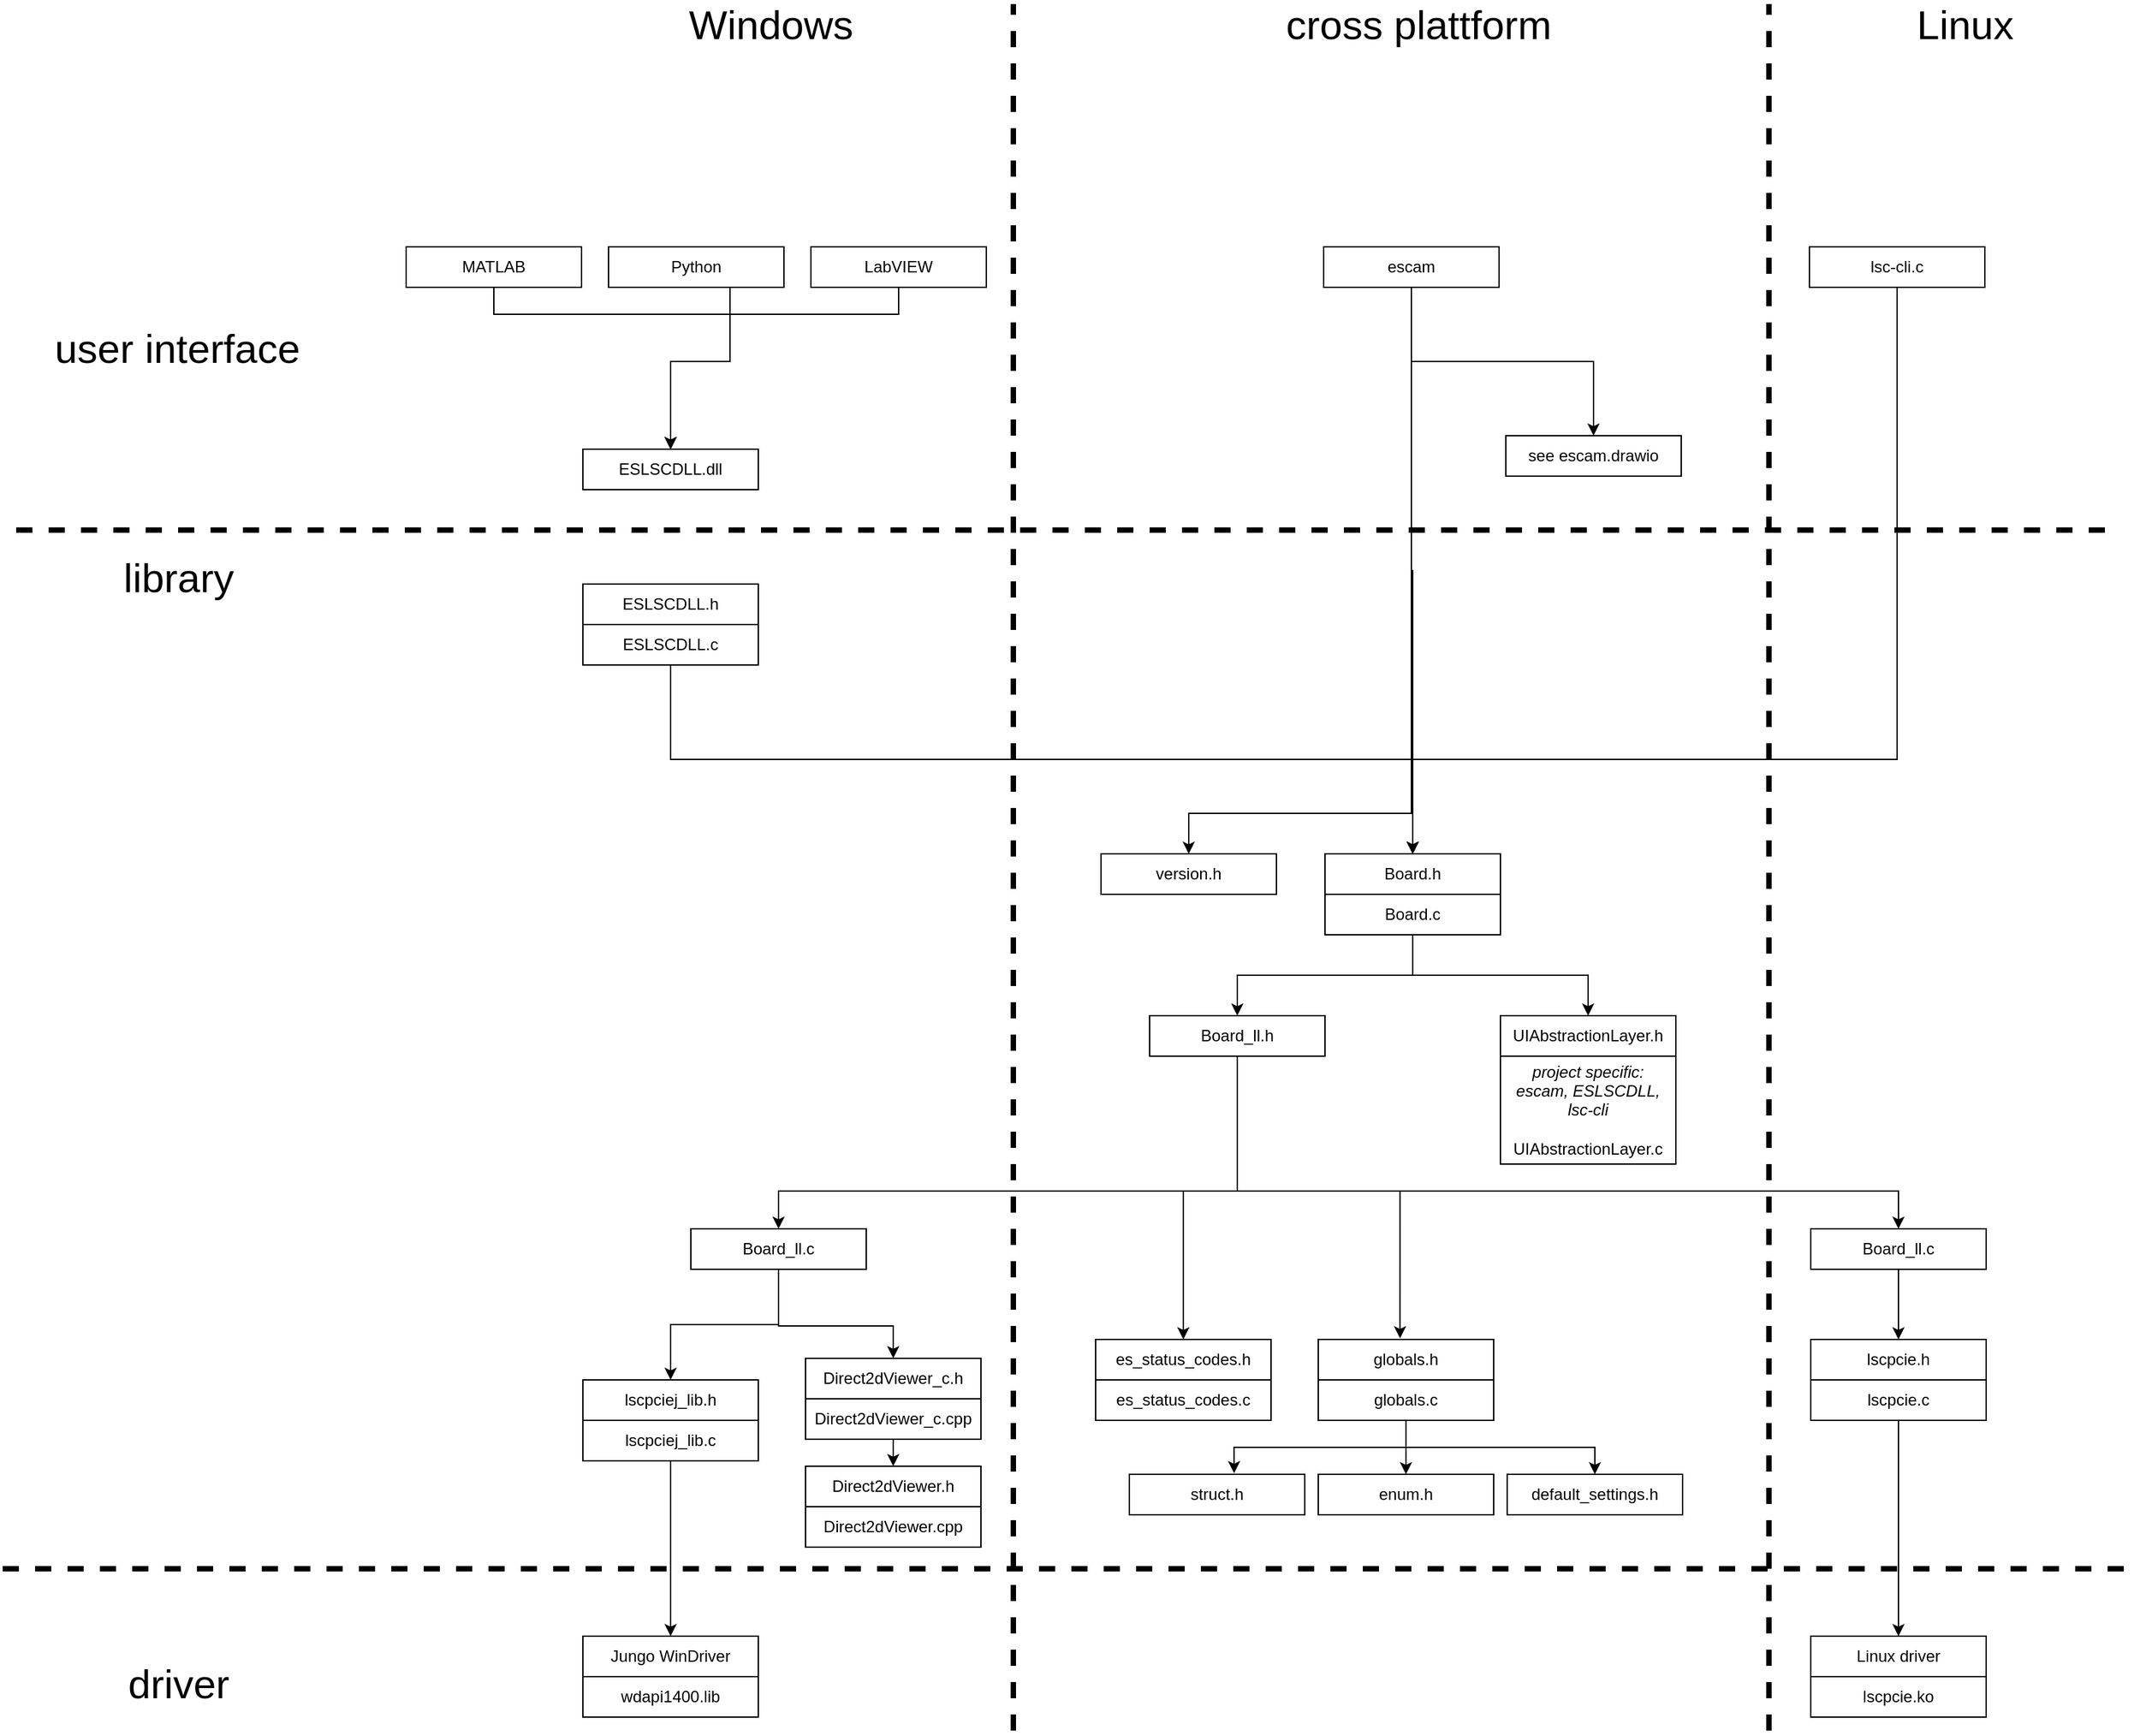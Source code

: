 <mxfile version="21.1.2" type="device">
  <diagram id="tgUKfehqLVmL-b8HQxhW" name="Page-1">
    <mxGraphModel dx="2825" dy="2240" grid="1" gridSize="10" guides="1" tooltips="1" connect="1" arrows="1" fold="1" page="1" pageScale="1" pageWidth="850" pageHeight="1100" math="0" shadow="0">
      <root>
        <mxCell id="0" />
        <mxCell id="1" parent="0" />
        <mxCell id="p_urfczNU5dsdLXzHAFD-1" value="Board.h" style="rounded=0;whiteSpace=wrap;html=1;" parent="1" vertex="1">
          <mxGeometry x="151" y="-450" width="130" height="30" as="geometry" />
        </mxCell>
        <mxCell id="p_urfczNU5dsdLXzHAFD-42" style="edgeStyle=orthogonalEdgeStyle;rounded=0;orthogonalLoop=1;jettySize=auto;html=1;exitX=0.5;exitY=1;exitDx=0;exitDy=0;entryX=0.5;entryY=0;entryDx=0;entryDy=0;" parent="1" source="p_urfczNU5dsdLXzHAFD-6" target="p_urfczNU5dsdLXzHAFD-7" edge="1">
          <mxGeometry relative="1" as="geometry" />
        </mxCell>
        <mxCell id="p_urfczNU5dsdLXzHAFD-52" style="edgeStyle=orthogonalEdgeStyle;rounded=0;orthogonalLoop=1;jettySize=auto;html=1;exitX=0.5;exitY=1;exitDx=0;exitDy=0;entryX=0.5;entryY=0;entryDx=0;entryDy=0;" parent="1" source="p_urfczNU5dsdLXzHAFD-6" target="p_urfczNU5dsdLXzHAFD-30" edge="1">
          <mxGeometry relative="1" as="geometry" />
        </mxCell>
        <mxCell id="p_urfczNU5dsdLXzHAFD-6" value="Board.c" style="rounded=0;whiteSpace=wrap;html=1;" parent="1" vertex="1">
          <mxGeometry x="151" y="-420" width="130" height="30" as="geometry" />
        </mxCell>
        <mxCell id="p_urfczNU5dsdLXzHAFD-85" style="edgeStyle=orthogonalEdgeStyle;rounded=0;orthogonalLoop=1;jettySize=auto;html=1;exitX=0.5;exitY=1;exitDx=0;exitDy=0;entryX=0.5;entryY=0;entryDx=0;entryDy=0;strokeWidth=1;" parent="1" source="p_urfczNU5dsdLXzHAFD-7" target="p_urfczNU5dsdLXzHAFD-9" edge="1">
          <mxGeometry relative="1" as="geometry">
            <Array as="points">
              <mxPoint x="86" y="-200" />
              <mxPoint x="576" y="-200" />
            </Array>
          </mxGeometry>
        </mxCell>
        <mxCell id="p_urfczNU5dsdLXzHAFD-86" style="edgeStyle=orthogonalEdgeStyle;rounded=0;orthogonalLoop=1;jettySize=auto;html=1;exitX=0.5;exitY=1;exitDx=0;exitDy=0;strokeWidth=1;entryX=0.5;entryY=0;entryDx=0;entryDy=0;" parent="1" source="p_urfczNU5dsdLXzHAFD-7" target="p_urfczNU5dsdLXzHAFD-8" edge="1">
          <mxGeometry relative="1" as="geometry">
            <Array as="points">
              <mxPoint x="86" y="-200" />
              <mxPoint x="-254" y="-200" />
            </Array>
          </mxGeometry>
        </mxCell>
        <mxCell id="p_urfczNU5dsdLXzHAFD-87" style="edgeStyle=orthogonalEdgeStyle;rounded=0;orthogonalLoop=1;jettySize=auto;html=1;exitX=0.5;exitY=1;exitDx=0;exitDy=0;entryX=0.5;entryY=0;entryDx=0;entryDy=0;strokeWidth=1;" parent="1" source="p_urfczNU5dsdLXzHAFD-7" target="p_urfczNU5dsdLXzHAFD-18" edge="1">
          <mxGeometry relative="1" as="geometry">
            <Array as="points">
              <mxPoint x="86" y="-200" />
              <mxPoint x="46" y="-200" />
            </Array>
          </mxGeometry>
        </mxCell>
        <mxCell id="p_urfczNU5dsdLXzHAFD-7" value="Board_ll.h" style="rounded=0;whiteSpace=wrap;html=1;" parent="1" vertex="1">
          <mxGeometry x="21" y="-330" width="130" height="30" as="geometry" />
        </mxCell>
        <mxCell id="p_urfczNU5dsdLXzHAFD-43" style="edgeStyle=orthogonalEdgeStyle;rounded=0;orthogonalLoop=1;jettySize=auto;html=1;exitX=0.5;exitY=1;exitDx=0;exitDy=0;entryX=0.5;entryY=0;entryDx=0;entryDy=0;" parent="1" source="p_urfczNU5dsdLXzHAFD-8" target="p_urfczNU5dsdLXzHAFD-24" edge="1">
          <mxGeometry relative="1" as="geometry" />
        </mxCell>
        <mxCell id="jxvw1qja2600821Guwrw-1" style="edgeStyle=orthogonalEdgeStyle;rounded=0;orthogonalLoop=1;jettySize=auto;html=1;entryX=0.5;entryY=0;entryDx=0;entryDy=0;" edge="1" parent="1" source="p_urfczNU5dsdLXzHAFD-8" target="p_urfczNU5dsdLXzHAFD-34">
          <mxGeometry relative="1" as="geometry">
            <Array as="points">
              <mxPoint x="-254" y="-100" />
              <mxPoint x="-169" y="-100" />
              <mxPoint x="-169" y="-85" />
            </Array>
          </mxGeometry>
        </mxCell>
        <mxCell id="p_urfczNU5dsdLXzHAFD-8" value="Board_ll.c" style="rounded=0;whiteSpace=wrap;html=1;" parent="1" vertex="1">
          <mxGeometry x="-319" y="-172" width="130" height="30" as="geometry" />
        </mxCell>
        <mxCell id="p_urfczNU5dsdLXzHAFD-46" style="edgeStyle=orthogonalEdgeStyle;rounded=0;orthogonalLoop=1;jettySize=auto;html=1;exitX=0.5;exitY=1;exitDx=0;exitDy=0;entryX=0.466;entryY=-0.027;entryDx=0;entryDy=0;entryPerimeter=0;" parent="1" source="p_urfczNU5dsdLXzHAFD-7" target="p_urfczNU5dsdLXzHAFD-16" edge="1">
          <mxGeometry relative="1" as="geometry">
            <Array as="points">
              <mxPoint x="86" y="-200" />
              <mxPoint x="207" y="-200" />
            </Array>
          </mxGeometry>
        </mxCell>
        <mxCell id="p_urfczNU5dsdLXzHAFD-72" style="edgeStyle=orthogonalEdgeStyle;rounded=0;orthogonalLoop=1;jettySize=auto;html=1;exitX=0.5;exitY=1;exitDx=0;exitDy=0;entryX=0.5;entryY=0;entryDx=0;entryDy=0;" parent="1" source="p_urfczNU5dsdLXzHAFD-9" target="p_urfczNU5dsdLXzHAFD-73" edge="1">
          <mxGeometry relative="1" as="geometry">
            <mxPoint x="581" y="-107" as="targetPoint" />
          </mxGeometry>
        </mxCell>
        <mxCell id="p_urfczNU5dsdLXzHAFD-9" value="Board_ll.c" style="rounded=0;whiteSpace=wrap;html=1;" parent="1" vertex="1">
          <mxGeometry x="511" y="-172" width="130" height="30" as="geometry" />
        </mxCell>
        <mxCell id="p_urfczNU5dsdLXzHAFD-11" value="ESLSCDLL.h" style="rounded=0;whiteSpace=wrap;html=1;" parent="1" vertex="1">
          <mxGeometry x="-399" y="-650" width="130" height="30" as="geometry" />
        </mxCell>
        <mxCell id="p_urfczNU5dsdLXzHAFD-91" style="edgeStyle=orthogonalEdgeStyle;rounded=0;orthogonalLoop=1;jettySize=auto;html=1;exitX=0.5;exitY=1;exitDx=0;exitDy=0;entryX=0.5;entryY=0;entryDx=0;entryDy=0;strokeWidth=1;" parent="1" source="p_urfczNU5dsdLXzHAFD-12" target="p_urfczNU5dsdLXzHAFD-1" edge="1">
          <mxGeometry relative="1" as="geometry" />
        </mxCell>
        <mxCell id="p_urfczNU5dsdLXzHAFD-12" value="ESLSCDLL.c" style="rounded=0;whiteSpace=wrap;html=1;" parent="1" vertex="1">
          <mxGeometry x="-399" y="-620" width="130" height="30" as="geometry" />
        </mxCell>
        <mxCell id="p_urfczNU5dsdLXzHAFD-13" value="enum.h" style="rounded=0;whiteSpace=wrap;html=1;" parent="1" vertex="1">
          <mxGeometry x="146" y="10" width="130" height="30" as="geometry" />
        </mxCell>
        <mxCell id="p_urfczNU5dsdLXzHAFD-15" value="struct.h" style="rounded=0;whiteSpace=wrap;html=1;" parent="1" vertex="1">
          <mxGeometry x="6" y="10" width="130" height="30" as="geometry" />
        </mxCell>
        <mxCell id="p_urfczNU5dsdLXzHAFD-16" value="globals.h" style="rounded=0;whiteSpace=wrap;html=1;" parent="1" vertex="1">
          <mxGeometry x="146" y="-90" width="130" height="30" as="geometry" />
        </mxCell>
        <mxCell id="p_urfczNU5dsdLXzHAFD-47" style="edgeStyle=orthogonalEdgeStyle;rounded=0;orthogonalLoop=1;jettySize=auto;html=1;exitX=0.5;exitY=1;exitDx=0;exitDy=0;entryX=0.597;entryY=-0.027;entryDx=0;entryDy=0;entryPerimeter=0;" parent="1" source="p_urfczNU5dsdLXzHAFD-17" target="p_urfczNU5dsdLXzHAFD-15" edge="1">
          <mxGeometry relative="1" as="geometry" />
        </mxCell>
        <mxCell id="p_urfczNU5dsdLXzHAFD-48" style="edgeStyle=orthogonalEdgeStyle;rounded=0;orthogonalLoop=1;jettySize=auto;html=1;exitX=0.5;exitY=1;exitDx=0;exitDy=0;entryX=0.5;entryY=0;entryDx=0;entryDy=0;" parent="1" source="p_urfczNU5dsdLXzHAFD-17" target="p_urfczNU5dsdLXzHAFD-13" edge="1">
          <mxGeometry relative="1" as="geometry" />
        </mxCell>
        <mxCell id="p_urfczNU5dsdLXzHAFD-49" style="edgeStyle=orthogonalEdgeStyle;rounded=0;orthogonalLoop=1;jettySize=auto;html=1;exitX=0.5;exitY=1;exitDx=0;exitDy=0;" parent="1" source="p_urfczNU5dsdLXzHAFD-17" target="p_urfczNU5dsdLXzHAFD-20" edge="1">
          <mxGeometry relative="1" as="geometry" />
        </mxCell>
        <mxCell id="p_urfczNU5dsdLXzHAFD-17" value="globals.c" style="rounded=0;whiteSpace=wrap;html=1;" parent="1" vertex="1">
          <mxGeometry x="146" y="-60" width="130" height="30" as="geometry" />
        </mxCell>
        <mxCell id="p_urfczNU5dsdLXzHAFD-18" value="es_status_codes.h" style="rounded=0;whiteSpace=wrap;html=1;" parent="1" vertex="1">
          <mxGeometry x="-19" y="-90" width="130" height="30" as="geometry" />
        </mxCell>
        <mxCell id="p_urfczNU5dsdLXzHAFD-19" value="es_status_codes.c" style="rounded=0;whiteSpace=wrap;html=1;" parent="1" vertex="1">
          <mxGeometry x="-19" y="-60" width="130" height="30" as="geometry" />
        </mxCell>
        <mxCell id="p_urfczNU5dsdLXzHAFD-20" value="default_settings.h" style="rounded=0;whiteSpace=wrap;html=1;" parent="1" vertex="1">
          <mxGeometry x="286" y="10" width="130" height="30" as="geometry" />
        </mxCell>
        <mxCell id="p_urfczNU5dsdLXzHAFD-24" value="lscpciej_lib.h" style="rounded=0;whiteSpace=wrap;html=1;" parent="1" vertex="1">
          <mxGeometry x="-399" y="-60" width="130" height="30" as="geometry" />
        </mxCell>
        <mxCell id="p_urfczNU5dsdLXzHAFD-44" style="edgeStyle=orthogonalEdgeStyle;rounded=0;orthogonalLoop=1;jettySize=auto;html=1;exitX=0.5;exitY=1;exitDx=0;exitDy=0;entryX=0.5;entryY=0;entryDx=0;entryDy=0;" parent="1" source="p_urfczNU5dsdLXzHAFD-25" target="p_urfczNU5dsdLXzHAFD-29" edge="1">
          <mxGeometry relative="1" as="geometry" />
        </mxCell>
        <mxCell id="p_urfczNU5dsdLXzHAFD-25" value="lscpciej_lib.c" style="rounded=0;whiteSpace=wrap;html=1;" parent="1" vertex="1">
          <mxGeometry x="-399" y="-30" width="130" height="30" as="geometry" />
        </mxCell>
        <mxCell id="p_urfczNU5dsdLXzHAFD-27" value="wdapi1400.lib" style="rounded=0;whiteSpace=wrap;html=1;" parent="1" vertex="1">
          <mxGeometry x="-399" y="160" width="130" height="30" as="geometry" />
        </mxCell>
        <mxCell id="p_urfczNU5dsdLXzHAFD-29" value="Jungo WinDriver" style="rounded=0;whiteSpace=wrap;html=1;" parent="1" vertex="1">
          <mxGeometry x="-399" y="130" width="130" height="30" as="geometry" />
        </mxCell>
        <mxCell id="p_urfczNU5dsdLXzHAFD-30" value="UIAbstractionLayer.h" style="rounded=0;whiteSpace=wrap;html=1;" parent="1" vertex="1">
          <mxGeometry x="281" y="-330" width="130" height="30" as="geometry" />
        </mxCell>
        <mxCell id="p_urfczNU5dsdLXzHAFD-34" value="Direct2dViewer_c.h" style="rounded=0;whiteSpace=wrap;html=1;glass=0;" parent="1" vertex="1">
          <mxGeometry x="-234" y="-76" width="130" height="30" as="geometry" />
        </mxCell>
        <mxCell id="p_urfczNU5dsdLXzHAFD-41" style="edgeStyle=orthogonalEdgeStyle;rounded=0;orthogonalLoop=1;jettySize=auto;html=1;exitX=0.5;exitY=1;exitDx=0;exitDy=0;entryX=0.5;entryY=0;entryDx=0;entryDy=0;" parent="1" source="p_urfczNU5dsdLXzHAFD-35" target="p_urfczNU5dsdLXzHAFD-36" edge="1">
          <mxGeometry relative="1" as="geometry" />
        </mxCell>
        <mxCell id="p_urfczNU5dsdLXzHAFD-35" value="Direct2dViewer_c.cpp" style="rounded=0;whiteSpace=wrap;html=1;" parent="1" vertex="1">
          <mxGeometry x="-234" y="-46" width="130" height="30" as="geometry" />
        </mxCell>
        <mxCell id="p_urfczNU5dsdLXzHAFD-36" value="Direct2dViewer.h" style="rounded=0;whiteSpace=wrap;html=1;glass=0;" parent="1" vertex="1">
          <mxGeometry x="-234" y="4" width="130" height="30" as="geometry" />
        </mxCell>
        <mxCell id="p_urfczNU5dsdLXzHAFD-37" value="Direct2dViewer.cpp" style="rounded=0;whiteSpace=wrap;html=1;" parent="1" vertex="1">
          <mxGeometry x="-234" y="34" width="130" height="30" as="geometry" />
        </mxCell>
        <mxCell id="p_urfczNU5dsdLXzHAFD-54" value="&lt;i&gt;project specific:&lt;br&gt;escam, ESLSCDLL, lsc-cli&lt;br&gt;&lt;br&gt;&lt;/i&gt;UIAbstractionLayer.c" style="rounded=0;whiteSpace=wrap;html=1;" parent="1" vertex="1">
          <mxGeometry x="281" y="-300" width="130" height="80" as="geometry" />
        </mxCell>
        <mxCell id="p_urfczNU5dsdLXzHAFD-61" value="ESLSCDLL.dll" style="rounded=0;whiteSpace=wrap;html=1;" parent="1" vertex="1">
          <mxGeometry x="-399" y="-750" width="130" height="30" as="geometry" />
        </mxCell>
        <mxCell id="p_urfczNU5dsdLXzHAFD-68" style="edgeStyle=orthogonalEdgeStyle;rounded=0;orthogonalLoop=1;jettySize=auto;html=1;exitX=0.5;exitY=1;exitDx=0;exitDy=0;entryX=0.5;entryY=0;entryDx=0;entryDy=0;" parent="1" source="p_urfczNU5dsdLXzHAFD-66" target="p_urfczNU5dsdLXzHAFD-61" edge="1">
          <mxGeometry relative="1" as="geometry">
            <Array as="points">
              <mxPoint x="-165" y="-850" />
              <mxPoint x="-290" y="-850" />
              <mxPoint x="-290" y="-815" />
              <mxPoint x="-334" y="-815" />
            </Array>
          </mxGeometry>
        </mxCell>
        <mxCell id="p_urfczNU5dsdLXzHAFD-66" value="LabVIEW" style="rounded=0;whiteSpace=wrap;html=1;" parent="1" vertex="1">
          <mxGeometry x="-230" y="-900" width="130" height="30" as="geometry" />
        </mxCell>
        <mxCell id="p_urfczNU5dsdLXzHAFD-81" style="edgeStyle=orthogonalEdgeStyle;rounded=0;orthogonalLoop=1;jettySize=auto;html=1;exitX=0.5;exitY=1;exitDx=0;exitDy=0;entryX=0.5;entryY=0;entryDx=0;entryDy=0;" parent="1" source="p_urfczNU5dsdLXzHAFD-69" target="p_urfczNU5dsdLXzHAFD-1" edge="1">
          <mxGeometry relative="1" as="geometry">
            <Array as="points">
              <mxPoint x="575" y="-520" />
              <mxPoint x="216" y="-520" />
            </Array>
          </mxGeometry>
        </mxCell>
        <mxCell id="p_urfczNU5dsdLXzHAFD-69" value="lsc-cli.c" style="rounded=0;whiteSpace=wrap;html=1;" parent="1" vertex="1">
          <mxGeometry x="510" y="-900" width="130" height="30" as="geometry" />
        </mxCell>
        <mxCell id="p_urfczNU5dsdLXzHAFD-94" style="edgeStyle=orthogonalEdgeStyle;rounded=0;orthogonalLoop=1;jettySize=auto;html=1;exitX=0.5;exitY=1;exitDx=0;exitDy=0;entryX=0.5;entryY=0;entryDx=0;entryDy=0;strokeWidth=1;" parent="1" source="p_urfczNU5dsdLXzHAFD-70" target="p_urfczNU5dsdLXzHAFD-1" edge="1">
          <mxGeometry relative="1" as="geometry">
            <Array as="points">
              <mxPoint x="215" y="-660" />
              <mxPoint x="216" y="-660" />
            </Array>
          </mxGeometry>
        </mxCell>
        <mxCell id="p_urfczNU5dsdLXzHAFD-104" style="edgeStyle=orthogonalEdgeStyle;rounded=0;orthogonalLoop=1;jettySize=auto;html=1;exitX=0.5;exitY=1;exitDx=0;exitDy=0;entryX=0.5;entryY=0;entryDx=0;entryDy=0;fontSize=30;strokeWidth=1;" parent="1" source="p_urfczNU5dsdLXzHAFD-70" target="p_urfczNU5dsdLXzHAFD-103" edge="1">
          <mxGeometry relative="1" as="geometry" />
        </mxCell>
        <mxCell id="sNTQXGuIR_XhQcSb0ZdP-3" style="edgeStyle=orthogonalEdgeStyle;rounded=0;orthogonalLoop=1;jettySize=auto;html=1;exitX=0.5;exitY=1;exitDx=0;exitDy=0;entryX=0.5;entryY=0;entryDx=0;entryDy=0;" parent="1" source="p_urfczNU5dsdLXzHAFD-70" target="sNTQXGuIR_XhQcSb0ZdP-1" edge="1">
          <mxGeometry relative="1" as="geometry">
            <Array as="points">
              <mxPoint x="215" y="-480" />
              <mxPoint x="50" y="-480" />
            </Array>
          </mxGeometry>
        </mxCell>
        <mxCell id="p_urfczNU5dsdLXzHAFD-70" value="escam" style="rounded=0;whiteSpace=wrap;html=1;" parent="1" vertex="1">
          <mxGeometry x="150" y="-900" width="130" height="30" as="geometry" />
        </mxCell>
        <mxCell id="p_urfczNU5dsdLXzHAFD-73" value="lscpcie.h" style="rounded=0;whiteSpace=wrap;html=1;" parent="1" vertex="1">
          <mxGeometry x="511" y="-90" width="130" height="30" as="geometry" />
        </mxCell>
        <mxCell id="p_urfczNU5dsdLXzHAFD-77" style="edgeStyle=orthogonalEdgeStyle;rounded=0;orthogonalLoop=1;jettySize=auto;html=1;entryX=0.5;entryY=0;entryDx=0;entryDy=0;" parent="1" source="p_urfczNU5dsdLXzHAFD-74" target="p_urfczNU5dsdLXzHAFD-76" edge="1">
          <mxGeometry relative="1" as="geometry" />
        </mxCell>
        <mxCell id="p_urfczNU5dsdLXzHAFD-74" value="lscpcie.c" style="rounded=0;whiteSpace=wrap;html=1;" parent="1" vertex="1">
          <mxGeometry x="511" y="-60" width="130" height="30" as="geometry" />
        </mxCell>
        <mxCell id="p_urfczNU5dsdLXzHAFD-75" value="lscpcie.ko" style="rounded=0;whiteSpace=wrap;html=1;" parent="1" vertex="1">
          <mxGeometry x="511" y="160" width="130" height="30" as="geometry" />
        </mxCell>
        <mxCell id="p_urfczNU5dsdLXzHAFD-76" value="Linux driver" style="rounded=0;whiteSpace=wrap;html=1;" parent="1" vertex="1">
          <mxGeometry x="511" y="130" width="130" height="30" as="geometry" />
        </mxCell>
        <mxCell id="p_urfczNU5dsdLXzHAFD-82" value="" style="endArrow=none;dashed=1;html=1;rounded=0;strokeWidth=4;" parent="1" edge="1">
          <mxGeometry width="50" height="50" relative="1" as="geometry">
            <mxPoint x="480" y="200" as="sourcePoint" />
            <mxPoint x="480" y="-1080" as="targetPoint" />
          </mxGeometry>
        </mxCell>
        <mxCell id="p_urfczNU5dsdLXzHAFD-83" value="" style="endArrow=none;dashed=1;html=1;rounded=0;strokeWidth=4;" parent="1" edge="1">
          <mxGeometry width="50" height="50" relative="1" as="geometry">
            <mxPoint x="-80" y="200" as="sourcePoint" />
            <mxPoint x="-80" y="-1080" as="targetPoint" />
          </mxGeometry>
        </mxCell>
        <mxCell id="p_urfczNU5dsdLXzHAFD-88" value="" style="endArrow=none;dashed=1;html=1;rounded=0;strokeWidth=4;" parent="1" edge="1">
          <mxGeometry width="50" height="50" relative="1" as="geometry">
            <mxPoint x="-829" y="80" as="sourcePoint" />
            <mxPoint x="751" y="80" as="targetPoint" />
          </mxGeometry>
        </mxCell>
        <mxCell id="p_urfczNU5dsdLXzHAFD-92" value="" style="endArrow=none;dashed=1;html=1;rounded=0;strokeWidth=4;" parent="1" edge="1">
          <mxGeometry width="50" height="50" relative="1" as="geometry">
            <mxPoint x="-819" y="-690" as="sourcePoint" />
            <mxPoint x="741" y="-690" as="targetPoint" />
          </mxGeometry>
        </mxCell>
        <mxCell id="p_urfczNU5dsdLXzHAFD-96" value="&lt;font style=&quot;font-size: 30px&quot;&gt;user interface&lt;/font&gt;" style="text;html=1;align=center;verticalAlign=middle;resizable=0;points=[];autosize=1;strokeColor=none;fillColor=none;" parent="1" vertex="1">
          <mxGeometry x="-800" y="-840" width="200" height="30" as="geometry" />
        </mxCell>
        <mxCell id="p_urfczNU5dsdLXzHAFD-97" value="&lt;font style=&quot;font-size: 30px&quot;&gt;library&lt;/font&gt;" style="text;html=1;align=center;verticalAlign=middle;resizable=0;points=[];autosize=1;strokeColor=none;fillColor=none;" parent="1" vertex="1">
          <mxGeometry x="-749" y="-670" width="100" height="30" as="geometry" />
        </mxCell>
        <mxCell id="p_urfczNU5dsdLXzHAFD-99" value="&lt;font style=&quot;font-size: 30px&quot;&gt;driver&lt;/font&gt;" style="text;html=1;align=center;verticalAlign=middle;resizable=0;points=[];autosize=1;strokeColor=none;fillColor=none;" parent="1" vertex="1">
          <mxGeometry x="-749" y="140" width="100" height="50" as="geometry" />
        </mxCell>
        <mxCell id="p_urfczNU5dsdLXzHAFD-100" value="&lt;font style=&quot;font-size: 30px&quot;&gt;Windows&lt;/font&gt;" style="text;html=1;align=center;verticalAlign=middle;resizable=0;points=[];autosize=1;strokeColor=none;fillColor=none;" parent="1" vertex="1">
          <mxGeometry x="-330" y="-1080" width="140" height="30" as="geometry" />
        </mxCell>
        <mxCell id="p_urfczNU5dsdLXzHAFD-101" value="&lt;font style=&quot;font-size: 30px&quot;&gt;cross plattform&lt;/font&gt;" style="text;html=1;align=center;verticalAlign=middle;resizable=0;points=[];autosize=1;strokeColor=none;fillColor=none;" parent="1" vertex="1">
          <mxGeometry x="115" y="-1080" width="210" height="30" as="geometry" />
        </mxCell>
        <mxCell id="p_urfczNU5dsdLXzHAFD-102" value="&lt;font style=&quot;font-size: 30px&quot;&gt;Linux&lt;/font&gt;" style="text;html=1;align=center;verticalAlign=middle;resizable=0;points=[];autosize=1;strokeColor=none;fillColor=none;" parent="1" vertex="1">
          <mxGeometry x="580" y="-1080" width="90" height="30" as="geometry" />
        </mxCell>
        <mxCell id="p_urfczNU5dsdLXzHAFD-103" value="see escam.drawio" style="rounded=0;whiteSpace=wrap;html=1;" parent="1" vertex="1">
          <mxGeometry x="285" y="-760" width="130" height="30" as="geometry" />
        </mxCell>
        <mxCell id="sNTQXGuIR_XhQcSb0ZdP-1" value="version.h" style="rounded=0;whiteSpace=wrap;html=1;" parent="1" vertex="1">
          <mxGeometry x="-15" y="-450" width="130" height="30" as="geometry" />
        </mxCell>
        <mxCell id="sNTQXGuIR_XhQcSb0ZdP-6" style="edgeStyle=orthogonalEdgeStyle;rounded=0;orthogonalLoop=1;jettySize=auto;html=1;exitX=0.5;exitY=1;exitDx=0;exitDy=0;entryX=0.5;entryY=0;entryDx=0;entryDy=0;" parent="1" source="sNTQXGuIR_XhQcSb0ZdP-4" target="p_urfczNU5dsdLXzHAFD-61" edge="1">
          <mxGeometry relative="1" as="geometry">
            <Array as="points">
              <mxPoint x="-290" y="-870" />
              <mxPoint x="-290" y="-815" />
              <mxPoint x="-334" y="-815" />
            </Array>
          </mxGeometry>
        </mxCell>
        <mxCell id="sNTQXGuIR_XhQcSb0ZdP-4" value="Python" style="rounded=0;whiteSpace=wrap;html=1;" parent="1" vertex="1">
          <mxGeometry x="-380" y="-900" width="130" height="30" as="geometry" />
        </mxCell>
        <mxCell id="sNTQXGuIR_XhQcSb0ZdP-7" style="edgeStyle=orthogonalEdgeStyle;rounded=0;orthogonalLoop=1;jettySize=auto;html=1;exitX=0.5;exitY=1;exitDx=0;exitDy=0;entryX=0.5;entryY=0;entryDx=0;entryDy=0;" parent="1" source="sNTQXGuIR_XhQcSb0ZdP-5" target="p_urfczNU5dsdLXzHAFD-61" edge="1">
          <mxGeometry relative="1" as="geometry">
            <Array as="points">
              <mxPoint x="-465" y="-850" />
              <mxPoint x="-290" y="-850" />
              <mxPoint x="-290" y="-815" />
              <mxPoint x="-334" y="-815" />
            </Array>
          </mxGeometry>
        </mxCell>
        <mxCell id="sNTQXGuIR_XhQcSb0ZdP-5" value="MATLAB" style="rounded=0;whiteSpace=wrap;html=1;" parent="1" vertex="1">
          <mxGeometry x="-530" y="-900" width="130" height="30" as="geometry" />
        </mxCell>
      </root>
    </mxGraphModel>
  </diagram>
</mxfile>
